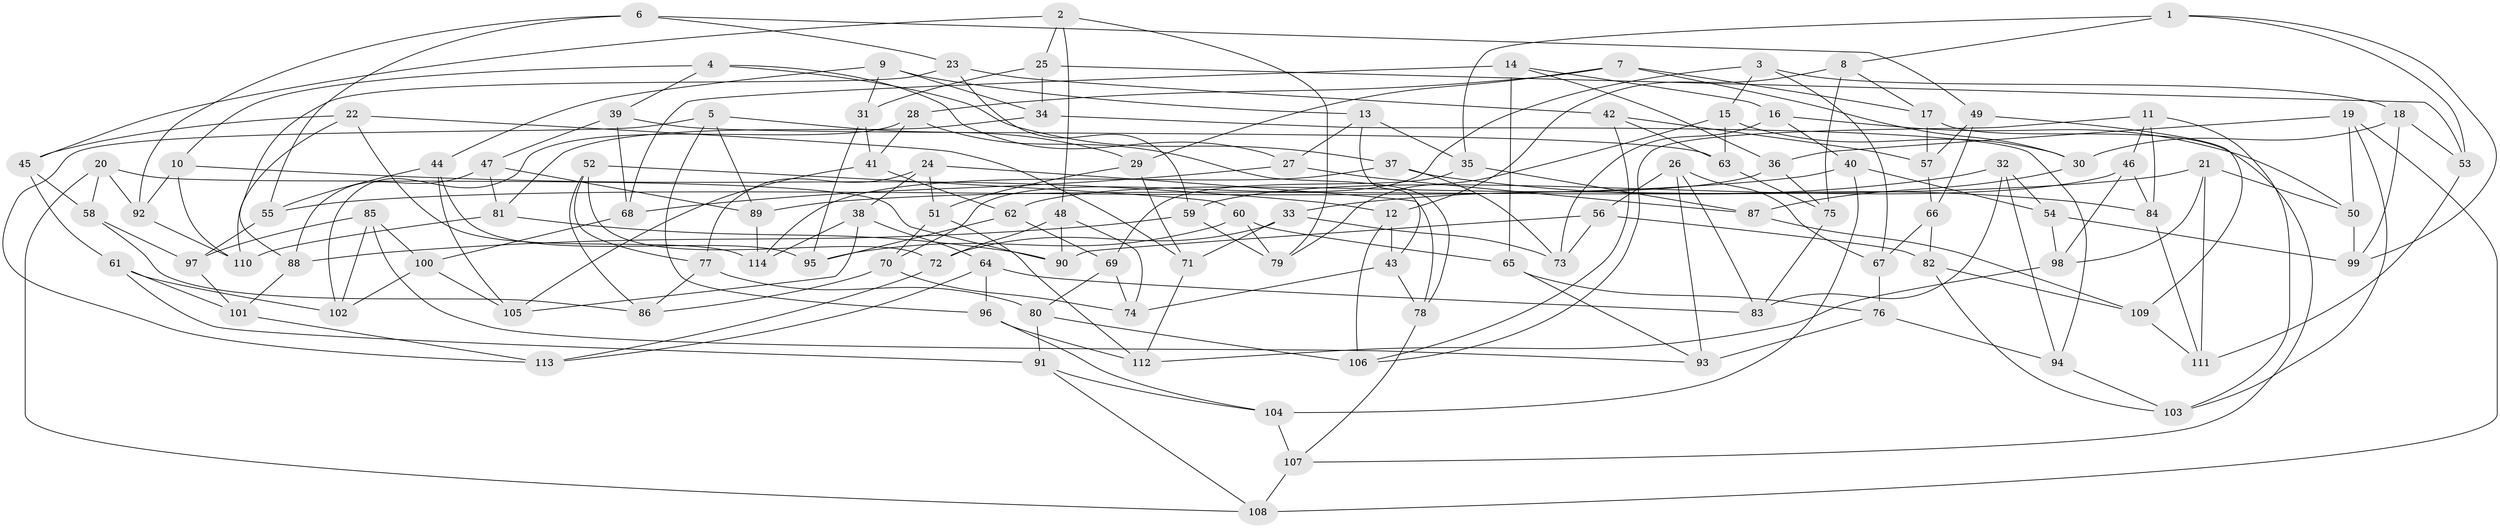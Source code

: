 // Generated by graph-tools (version 1.1) at 2025/56/03/09/25 04:56:34]
// undirected, 114 vertices, 228 edges
graph export_dot {
graph [start="1"]
  node [color=gray90,style=filled];
  1;
  2;
  3;
  4;
  5;
  6;
  7;
  8;
  9;
  10;
  11;
  12;
  13;
  14;
  15;
  16;
  17;
  18;
  19;
  20;
  21;
  22;
  23;
  24;
  25;
  26;
  27;
  28;
  29;
  30;
  31;
  32;
  33;
  34;
  35;
  36;
  37;
  38;
  39;
  40;
  41;
  42;
  43;
  44;
  45;
  46;
  47;
  48;
  49;
  50;
  51;
  52;
  53;
  54;
  55;
  56;
  57;
  58;
  59;
  60;
  61;
  62;
  63;
  64;
  65;
  66;
  67;
  68;
  69;
  70;
  71;
  72;
  73;
  74;
  75;
  76;
  77;
  78;
  79;
  80;
  81;
  82;
  83;
  84;
  85;
  86;
  87;
  88;
  89;
  90;
  91;
  92;
  93;
  94;
  95;
  96;
  97;
  98;
  99;
  100;
  101;
  102;
  103;
  104;
  105;
  106;
  107;
  108;
  109;
  110;
  111;
  112;
  113;
  114;
  1 -- 53;
  1 -- 8;
  1 -- 99;
  1 -- 35;
  2 -- 25;
  2 -- 45;
  2 -- 79;
  2 -- 48;
  3 -- 70;
  3 -- 67;
  3 -- 15;
  3 -- 18;
  4 -- 10;
  4 -- 27;
  4 -- 37;
  4 -- 39;
  5 -- 113;
  5 -- 89;
  5 -- 29;
  5 -- 96;
  6 -- 23;
  6 -- 92;
  6 -- 49;
  6 -- 55;
  7 -- 29;
  7 -- 30;
  7 -- 28;
  7 -- 17;
  8 -- 12;
  8 -- 17;
  8 -- 75;
  9 -- 13;
  9 -- 44;
  9 -- 31;
  9 -- 34;
  10 -- 12;
  10 -- 110;
  10 -- 92;
  11 -- 46;
  11 -- 103;
  11 -- 106;
  11 -- 84;
  12 -- 106;
  12 -- 43;
  13 -- 43;
  13 -- 35;
  13 -- 27;
  14 -- 68;
  14 -- 16;
  14 -- 36;
  14 -- 65;
  15 -- 30;
  15 -- 79;
  15 -- 63;
  16 -- 73;
  16 -- 40;
  16 -- 50;
  17 -- 57;
  17 -- 107;
  18 -- 30;
  18 -- 53;
  18 -- 99;
  19 -- 108;
  19 -- 103;
  19 -- 36;
  19 -- 50;
  20 -- 90;
  20 -- 58;
  20 -- 92;
  20 -- 108;
  21 -- 98;
  21 -- 50;
  21 -- 111;
  21 -- 89;
  22 -- 110;
  22 -- 71;
  22 -- 45;
  22 -- 114;
  23 -- 42;
  23 -- 59;
  23 -- 88;
  24 -- 77;
  24 -- 78;
  24 -- 38;
  24 -- 51;
  25 -- 31;
  25 -- 53;
  25 -- 34;
  26 -- 67;
  26 -- 93;
  26 -- 83;
  26 -- 56;
  27 -- 68;
  27 -- 87;
  28 -- 102;
  28 -- 41;
  28 -- 78;
  29 -- 71;
  29 -- 51;
  30 -- 87;
  31 -- 95;
  31 -- 41;
  32 -- 83;
  32 -- 54;
  32 -- 33;
  32 -- 94;
  33 -- 73;
  33 -- 71;
  33 -- 72;
  34 -- 81;
  34 -- 94;
  35 -- 87;
  35 -- 69;
  36 -- 62;
  36 -- 75;
  37 -- 114;
  37 -- 73;
  37 -- 84;
  38 -- 105;
  38 -- 114;
  38 -- 64;
  39 -- 63;
  39 -- 68;
  39 -- 47;
  40 -- 55;
  40 -- 54;
  40 -- 104;
  41 -- 105;
  41 -- 62;
  42 -- 57;
  42 -- 106;
  42 -- 63;
  43 -- 78;
  43 -- 74;
  44 -- 55;
  44 -- 95;
  44 -- 105;
  45 -- 58;
  45 -- 61;
  46 -- 84;
  46 -- 59;
  46 -- 98;
  47 -- 88;
  47 -- 81;
  47 -- 89;
  48 -- 74;
  48 -- 90;
  48 -- 72;
  49 -- 109;
  49 -- 66;
  49 -- 57;
  50 -- 99;
  51 -- 70;
  51 -- 112;
  52 -- 60;
  52 -- 77;
  52 -- 86;
  52 -- 72;
  53 -- 111;
  54 -- 99;
  54 -- 98;
  55 -- 97;
  56 -- 82;
  56 -- 73;
  56 -- 90;
  57 -- 66;
  58 -- 86;
  58 -- 97;
  59 -- 79;
  59 -- 88;
  60 -- 65;
  60 -- 95;
  60 -- 79;
  61 -- 102;
  61 -- 91;
  61 -- 101;
  62 -- 69;
  62 -- 95;
  63 -- 75;
  64 -- 113;
  64 -- 96;
  64 -- 83;
  65 -- 93;
  65 -- 76;
  66 -- 82;
  66 -- 67;
  67 -- 76;
  68 -- 100;
  69 -- 74;
  69 -- 80;
  70 -- 74;
  70 -- 86;
  71 -- 112;
  72 -- 113;
  75 -- 83;
  76 -- 94;
  76 -- 93;
  77 -- 80;
  77 -- 86;
  78 -- 107;
  80 -- 106;
  80 -- 91;
  81 -- 110;
  81 -- 90;
  82 -- 109;
  82 -- 103;
  84 -- 111;
  85 -- 102;
  85 -- 93;
  85 -- 100;
  85 -- 97;
  87 -- 109;
  88 -- 101;
  89 -- 114;
  91 -- 108;
  91 -- 104;
  92 -- 110;
  94 -- 103;
  96 -- 112;
  96 -- 104;
  97 -- 101;
  98 -- 112;
  100 -- 105;
  100 -- 102;
  101 -- 113;
  104 -- 107;
  107 -- 108;
  109 -- 111;
}
